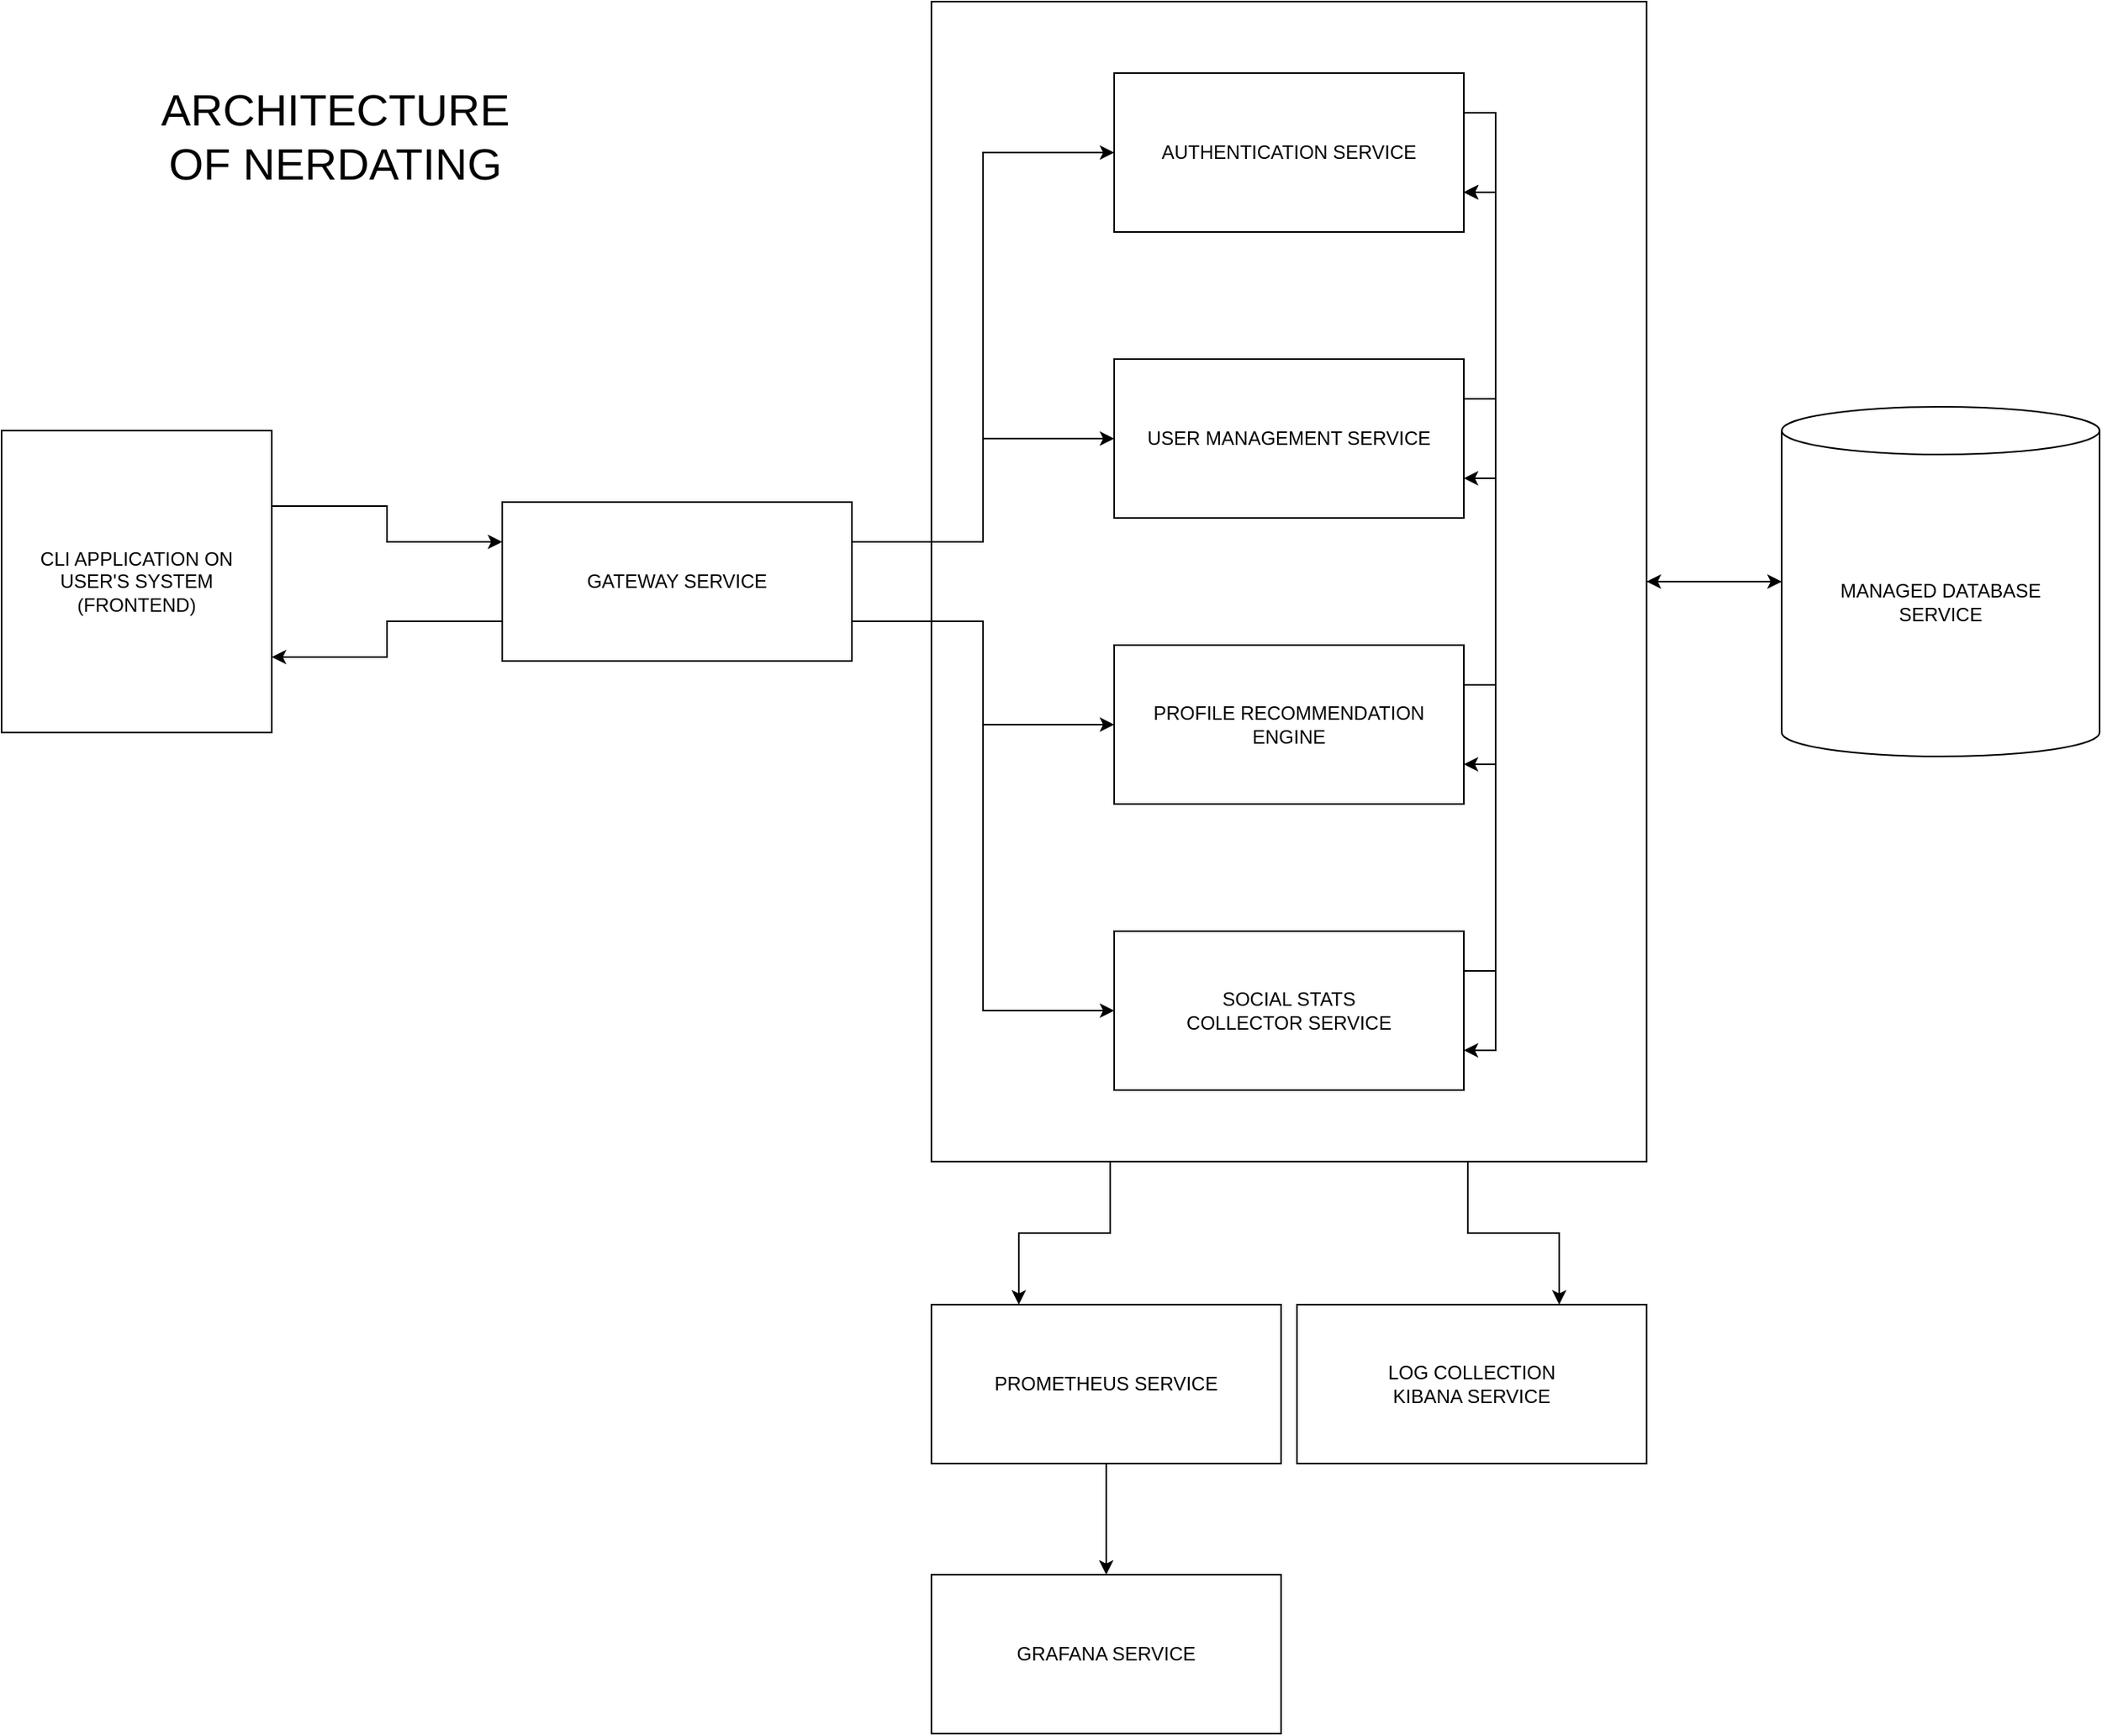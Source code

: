 <mxfile version="20.2.5" type="github">
  <diagram id="_NicEp2t6CpPbq7PptOK" name="Page-1">
    <mxGraphModel dx="2057" dy="1320" grid="1" gridSize="10" guides="1" tooltips="1" connect="1" arrows="1" fold="1" page="1" pageScale="1" pageWidth="850" pageHeight="1100" math="0" shadow="0">
      <root>
        <mxCell id="0" />
        <mxCell id="1" parent="0" />
        <mxCell id="BQYwG80-6be2yZN5s-Ls-39" style="edgeStyle=orthogonalEdgeStyle;rounded=0;orthogonalLoop=1;jettySize=auto;html=1;entryX=0;entryY=0.5;entryDx=0;entryDy=0;entryPerimeter=0;" edge="1" parent="1" source="BQYwG80-6be2yZN5s-Ls-23" target="BQYwG80-6be2yZN5s-Ls-22">
          <mxGeometry relative="1" as="geometry" />
        </mxCell>
        <mxCell id="BQYwG80-6be2yZN5s-Ls-43" style="edgeStyle=orthogonalEdgeStyle;rounded=0;orthogonalLoop=1;jettySize=auto;html=1;exitX=0.75;exitY=1;exitDx=0;exitDy=0;entryX=0.75;entryY=0;entryDx=0;entryDy=0;" edge="1" parent="1" source="BQYwG80-6be2yZN5s-Ls-23" target="BQYwG80-6be2yZN5s-Ls-21">
          <mxGeometry relative="1" as="geometry" />
        </mxCell>
        <mxCell id="BQYwG80-6be2yZN5s-Ls-45" style="edgeStyle=orthogonalEdgeStyle;rounded=0;orthogonalLoop=1;jettySize=auto;html=1;exitX=0.25;exitY=1;exitDx=0;exitDy=0;entryX=0.25;entryY=0;entryDx=0;entryDy=0;" edge="1" parent="1" source="BQYwG80-6be2yZN5s-Ls-23" target="BQYwG80-6be2yZN5s-Ls-19">
          <mxGeometry relative="1" as="geometry" />
        </mxCell>
        <mxCell id="BQYwG80-6be2yZN5s-Ls-23" value="" style="rounded=0;whiteSpace=wrap;html=1;" vertex="1" parent="1">
          <mxGeometry x="695" y="50" width="450" height="730" as="geometry" />
        </mxCell>
        <mxCell id="BQYwG80-6be2yZN5s-Ls-1" value="ARCHITECTURE OF NERDATING" style="text;html=1;strokeColor=none;fillColor=none;align=center;verticalAlign=middle;whiteSpace=wrap;rounded=0;fontSize=28;" vertex="1" parent="1">
          <mxGeometry x="210" y="120" width="220" height="30" as="geometry" />
        </mxCell>
        <mxCell id="BQYwG80-6be2yZN5s-Ls-24" style="edgeStyle=orthogonalEdgeStyle;rounded=0;orthogonalLoop=1;jettySize=auto;html=1;exitX=1;exitY=0.25;exitDx=0;exitDy=0;entryX=0;entryY=0.25;entryDx=0;entryDy=0;" edge="1" parent="1" source="BQYwG80-6be2yZN5s-Ls-2" target="BQYwG80-6be2yZN5s-Ls-18">
          <mxGeometry relative="1" as="geometry" />
        </mxCell>
        <mxCell id="BQYwG80-6be2yZN5s-Ls-2" value="&lt;div&gt;CLI APPLICATION ON USER&#39;S SYSTEM&lt;/div&gt;&lt;div&gt;(FRONTEND)&lt;br&gt;&lt;/div&gt;" style="rounded=0;whiteSpace=wrap;html=1;" vertex="1" parent="1">
          <mxGeometry x="110" y="320" width="170" height="190" as="geometry" />
        </mxCell>
        <mxCell id="BQYwG80-6be2yZN5s-Ls-34" style="edgeStyle=orthogonalEdgeStyle;rounded=0;orthogonalLoop=1;jettySize=auto;html=1;exitX=1;exitY=0.25;exitDx=0;exitDy=0;entryX=1;entryY=0.75;entryDx=0;entryDy=0;" edge="1" parent="1" source="BQYwG80-6be2yZN5s-Ls-12" target="BQYwG80-6be2yZN5s-Ls-15">
          <mxGeometry relative="1" as="geometry" />
        </mxCell>
        <mxCell id="BQYwG80-6be2yZN5s-Ls-36" style="edgeStyle=orthogonalEdgeStyle;rounded=0;orthogonalLoop=1;jettySize=auto;html=1;exitX=1;exitY=0.25;exitDx=0;exitDy=0;entryX=1;entryY=0.75;entryDx=0;entryDy=0;" edge="1" parent="1" source="BQYwG80-6be2yZN5s-Ls-12" target="BQYwG80-6be2yZN5s-Ls-16">
          <mxGeometry relative="1" as="geometry" />
        </mxCell>
        <mxCell id="BQYwG80-6be2yZN5s-Ls-38" style="edgeStyle=orthogonalEdgeStyle;rounded=0;orthogonalLoop=1;jettySize=auto;html=1;exitX=1;exitY=0.25;exitDx=0;exitDy=0;entryX=1;entryY=0.75;entryDx=0;entryDy=0;" edge="1" parent="1" source="BQYwG80-6be2yZN5s-Ls-12" target="BQYwG80-6be2yZN5s-Ls-14">
          <mxGeometry relative="1" as="geometry" />
        </mxCell>
        <mxCell id="BQYwG80-6be2yZN5s-Ls-12" value="AUTHENTICATION SERVICE" style="rounded=0;whiteSpace=wrap;html=1;" vertex="1" parent="1">
          <mxGeometry x="810" y="95" width="220" height="100" as="geometry" />
        </mxCell>
        <mxCell id="BQYwG80-6be2yZN5s-Ls-37" style="edgeStyle=orthogonalEdgeStyle;rounded=0;orthogonalLoop=1;jettySize=auto;html=1;exitX=1;exitY=0.25;exitDx=0;exitDy=0;entryX=1;entryY=0.75;entryDx=0;entryDy=0;" edge="1" parent="1" source="BQYwG80-6be2yZN5s-Ls-14" target="BQYwG80-6be2yZN5s-Ls-12">
          <mxGeometry relative="1" as="geometry" />
        </mxCell>
        <mxCell id="BQYwG80-6be2yZN5s-Ls-14" value="&lt;div&gt;USER MANAGEMENT SERVICE&lt;/div&gt;" style="rounded=0;whiteSpace=wrap;html=1;" vertex="1" parent="1">
          <mxGeometry x="810" y="275" width="220" height="100" as="geometry" />
        </mxCell>
        <mxCell id="BQYwG80-6be2yZN5s-Ls-33" style="edgeStyle=orthogonalEdgeStyle;rounded=0;orthogonalLoop=1;jettySize=auto;html=1;exitX=1;exitY=0.25;exitDx=0;exitDy=0;entryX=1;entryY=0.75;entryDx=0;entryDy=0;" edge="1" parent="1" source="BQYwG80-6be2yZN5s-Ls-15" target="BQYwG80-6be2yZN5s-Ls-12">
          <mxGeometry relative="1" as="geometry" />
        </mxCell>
        <mxCell id="BQYwG80-6be2yZN5s-Ls-15" value="&lt;div&gt;PROFILE RECOMMENDATION&lt;/div&gt;&lt;div&gt;ENGINE&lt;br&gt;&lt;/div&gt;" style="rounded=0;whiteSpace=wrap;html=1;" vertex="1" parent="1">
          <mxGeometry x="810" y="455" width="220" height="100" as="geometry" />
        </mxCell>
        <mxCell id="BQYwG80-6be2yZN5s-Ls-35" style="edgeStyle=orthogonalEdgeStyle;rounded=0;orthogonalLoop=1;jettySize=auto;html=1;exitX=1;exitY=0.25;exitDx=0;exitDy=0;entryX=1;entryY=0.75;entryDx=0;entryDy=0;" edge="1" parent="1" source="BQYwG80-6be2yZN5s-Ls-16" target="BQYwG80-6be2yZN5s-Ls-12">
          <mxGeometry relative="1" as="geometry" />
        </mxCell>
        <mxCell id="BQYwG80-6be2yZN5s-Ls-16" value="&lt;div&gt;SOCIAL STATS &lt;br&gt;&lt;/div&gt;&lt;div&gt;COLLECTOR SERVICE&lt;/div&gt;" style="rounded=0;whiteSpace=wrap;html=1;" vertex="1" parent="1">
          <mxGeometry x="810" y="635" width="220" height="100" as="geometry" />
        </mxCell>
        <mxCell id="BQYwG80-6be2yZN5s-Ls-25" style="edgeStyle=orthogonalEdgeStyle;rounded=0;orthogonalLoop=1;jettySize=auto;html=1;exitX=0;exitY=0.75;exitDx=0;exitDy=0;entryX=1;entryY=0.75;entryDx=0;entryDy=0;" edge="1" parent="1" source="BQYwG80-6be2yZN5s-Ls-18" target="BQYwG80-6be2yZN5s-Ls-2">
          <mxGeometry relative="1" as="geometry" />
        </mxCell>
        <mxCell id="BQYwG80-6be2yZN5s-Ls-26" style="edgeStyle=orthogonalEdgeStyle;rounded=0;orthogonalLoop=1;jettySize=auto;html=1;exitX=1;exitY=0.25;exitDx=0;exitDy=0;entryX=0;entryY=0.5;entryDx=0;entryDy=0;" edge="1" parent="1" source="BQYwG80-6be2yZN5s-Ls-18" target="BQYwG80-6be2yZN5s-Ls-12">
          <mxGeometry relative="1" as="geometry" />
        </mxCell>
        <mxCell id="BQYwG80-6be2yZN5s-Ls-27" style="edgeStyle=orthogonalEdgeStyle;rounded=0;orthogonalLoop=1;jettySize=auto;html=1;exitX=1;exitY=0.25;exitDx=0;exitDy=0;entryX=0;entryY=0.5;entryDx=0;entryDy=0;" edge="1" parent="1" source="BQYwG80-6be2yZN5s-Ls-18" target="BQYwG80-6be2yZN5s-Ls-14">
          <mxGeometry relative="1" as="geometry" />
        </mxCell>
        <mxCell id="BQYwG80-6be2yZN5s-Ls-28" style="edgeStyle=orthogonalEdgeStyle;rounded=0;orthogonalLoop=1;jettySize=auto;html=1;exitX=1;exitY=0.75;exitDx=0;exitDy=0;entryX=0;entryY=0.5;entryDx=0;entryDy=0;" edge="1" parent="1" source="BQYwG80-6be2yZN5s-Ls-18" target="BQYwG80-6be2yZN5s-Ls-15">
          <mxGeometry relative="1" as="geometry" />
        </mxCell>
        <mxCell id="BQYwG80-6be2yZN5s-Ls-29" style="edgeStyle=orthogonalEdgeStyle;rounded=0;orthogonalLoop=1;jettySize=auto;html=1;exitX=1;exitY=0.75;exitDx=0;exitDy=0;entryX=0;entryY=0.5;entryDx=0;entryDy=0;" edge="1" parent="1" source="BQYwG80-6be2yZN5s-Ls-18" target="BQYwG80-6be2yZN5s-Ls-16">
          <mxGeometry relative="1" as="geometry" />
        </mxCell>
        <mxCell id="BQYwG80-6be2yZN5s-Ls-18" value="GATEWAY SERVICE" style="rounded=0;whiteSpace=wrap;html=1;" vertex="1" parent="1">
          <mxGeometry x="425" y="365" width="220" height="100" as="geometry" />
        </mxCell>
        <mxCell id="BQYwG80-6be2yZN5s-Ls-42" style="edgeStyle=orthogonalEdgeStyle;rounded=0;orthogonalLoop=1;jettySize=auto;html=1;" edge="1" parent="1" source="BQYwG80-6be2yZN5s-Ls-19" target="BQYwG80-6be2yZN5s-Ls-20">
          <mxGeometry relative="1" as="geometry" />
        </mxCell>
        <mxCell id="BQYwG80-6be2yZN5s-Ls-19" value="PROMETHEUS SERVICE" style="rounded=0;whiteSpace=wrap;html=1;" vertex="1" parent="1">
          <mxGeometry x="695" y="870" width="220" height="100" as="geometry" />
        </mxCell>
        <mxCell id="BQYwG80-6be2yZN5s-Ls-20" value="GRAFANA SERVICE" style="rounded=0;whiteSpace=wrap;html=1;" vertex="1" parent="1">
          <mxGeometry x="695" y="1040" width="220" height="100" as="geometry" />
        </mxCell>
        <mxCell id="BQYwG80-6be2yZN5s-Ls-21" value="&lt;div&gt;LOG COLLECTION&lt;/div&gt;&lt;div&gt;KIBANA SERVICE&lt;br&gt;&lt;/div&gt;" style="rounded=0;whiteSpace=wrap;html=1;" vertex="1" parent="1">
          <mxGeometry x="925" y="870" width="220" height="100" as="geometry" />
        </mxCell>
        <mxCell id="BQYwG80-6be2yZN5s-Ls-40" style="edgeStyle=orthogonalEdgeStyle;rounded=0;orthogonalLoop=1;jettySize=auto;html=1;exitX=0;exitY=0.5;exitDx=0;exitDy=0;exitPerimeter=0;entryX=1;entryY=0.5;entryDx=0;entryDy=0;" edge="1" parent="1" source="BQYwG80-6be2yZN5s-Ls-22" target="BQYwG80-6be2yZN5s-Ls-23">
          <mxGeometry relative="1" as="geometry" />
        </mxCell>
        <mxCell id="BQYwG80-6be2yZN5s-Ls-22" value="&lt;div&gt;MANAGED DATABASE &lt;br&gt;&lt;/div&gt;&lt;div&gt;SERVICE&lt;/div&gt;" style="shape=cylinder3;whiteSpace=wrap;html=1;boundedLbl=1;backgroundOutline=1;size=15;" vertex="1" parent="1">
          <mxGeometry x="1230" y="305" width="200" height="220" as="geometry" />
        </mxCell>
      </root>
    </mxGraphModel>
  </diagram>
</mxfile>
